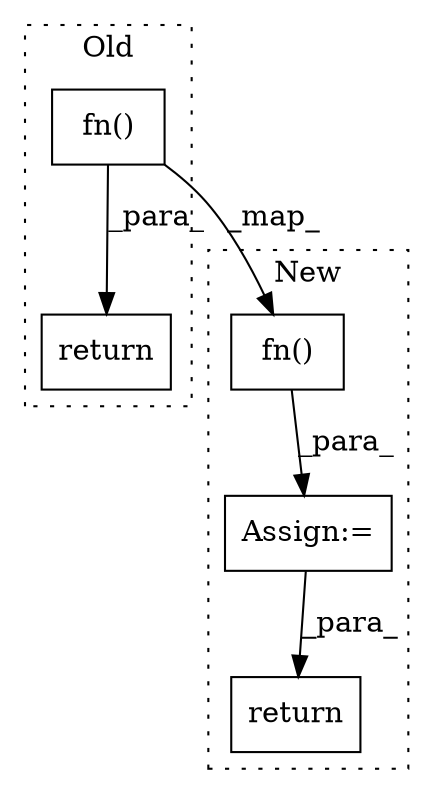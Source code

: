 digraph G {
subgraph cluster0 {
1 [label="fn()" a="75" s="2153,2167" l="8,11" shape="box"];
5 [label="return" a="93" s="2122" l="7" shape="box"];
label = "Old";
style="dotted";
}
subgraph cluster1 {
2 [label="fn()" a="75" s="2252,2266" l="8,11" shape="box"];
3 [label="Assign:=" a="68" s="2225" l="3" shape="box"];
4 [label="return" a="93" s="2438" l="7" shape="box"];
label = "New";
style="dotted";
}
1 -> 5 [label="_para_"];
1 -> 2 [label="_map_"];
2 -> 3 [label="_para_"];
3 -> 4 [label="_para_"];
}